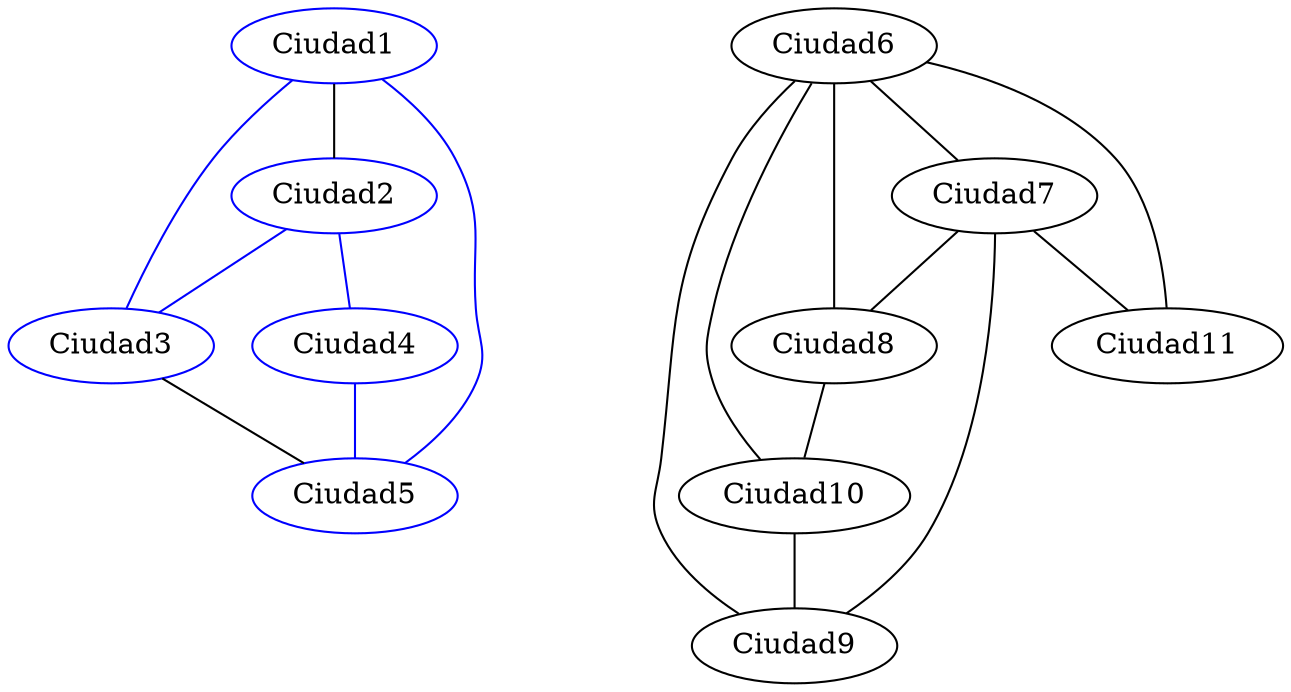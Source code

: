 strict graph G {
  1 [ color="blue" label="Ciudad1" ];
  2 [ color="blue" label="Ciudad2" ];
  3 [ color="blue" label="Ciudad3" ];
  4 [ color="blue" label="Ciudad4" ];
  5 [ color="blue" label="Ciudad5" ];
  6 [ label="Ciudad6" ];
  7 [ label="Ciudad7" ];
  8 [ label="Ciudad8" ];
  9 [ label="Ciudad9" ];
  10 [ label="Ciudad10" ];
  11 [ label="Ciudad11" ];
  1 -- 2 [ ];
  2 -- 3 [ color="blue" ];
  3 -- 5 [ ];
  2 -- 4 [ color="blue" ];
  4 -- 5 [ color="blue" ];
  1 -- 3 [ color="blue" ];
  5 -- 1 [ color="blue" ];
  6 -- 8 [ ];
  9 -- 6 [ ];
  8 -- 10 [ ];
  10 -- 9 [ ];
  6 -- 10 [ ];
  6 -- 7 [ ];
  7 -- 9 [ ];
  7 -- 11 [ ];
  11 -- 6 [ ];
  7 -- 8 [ ];
}

